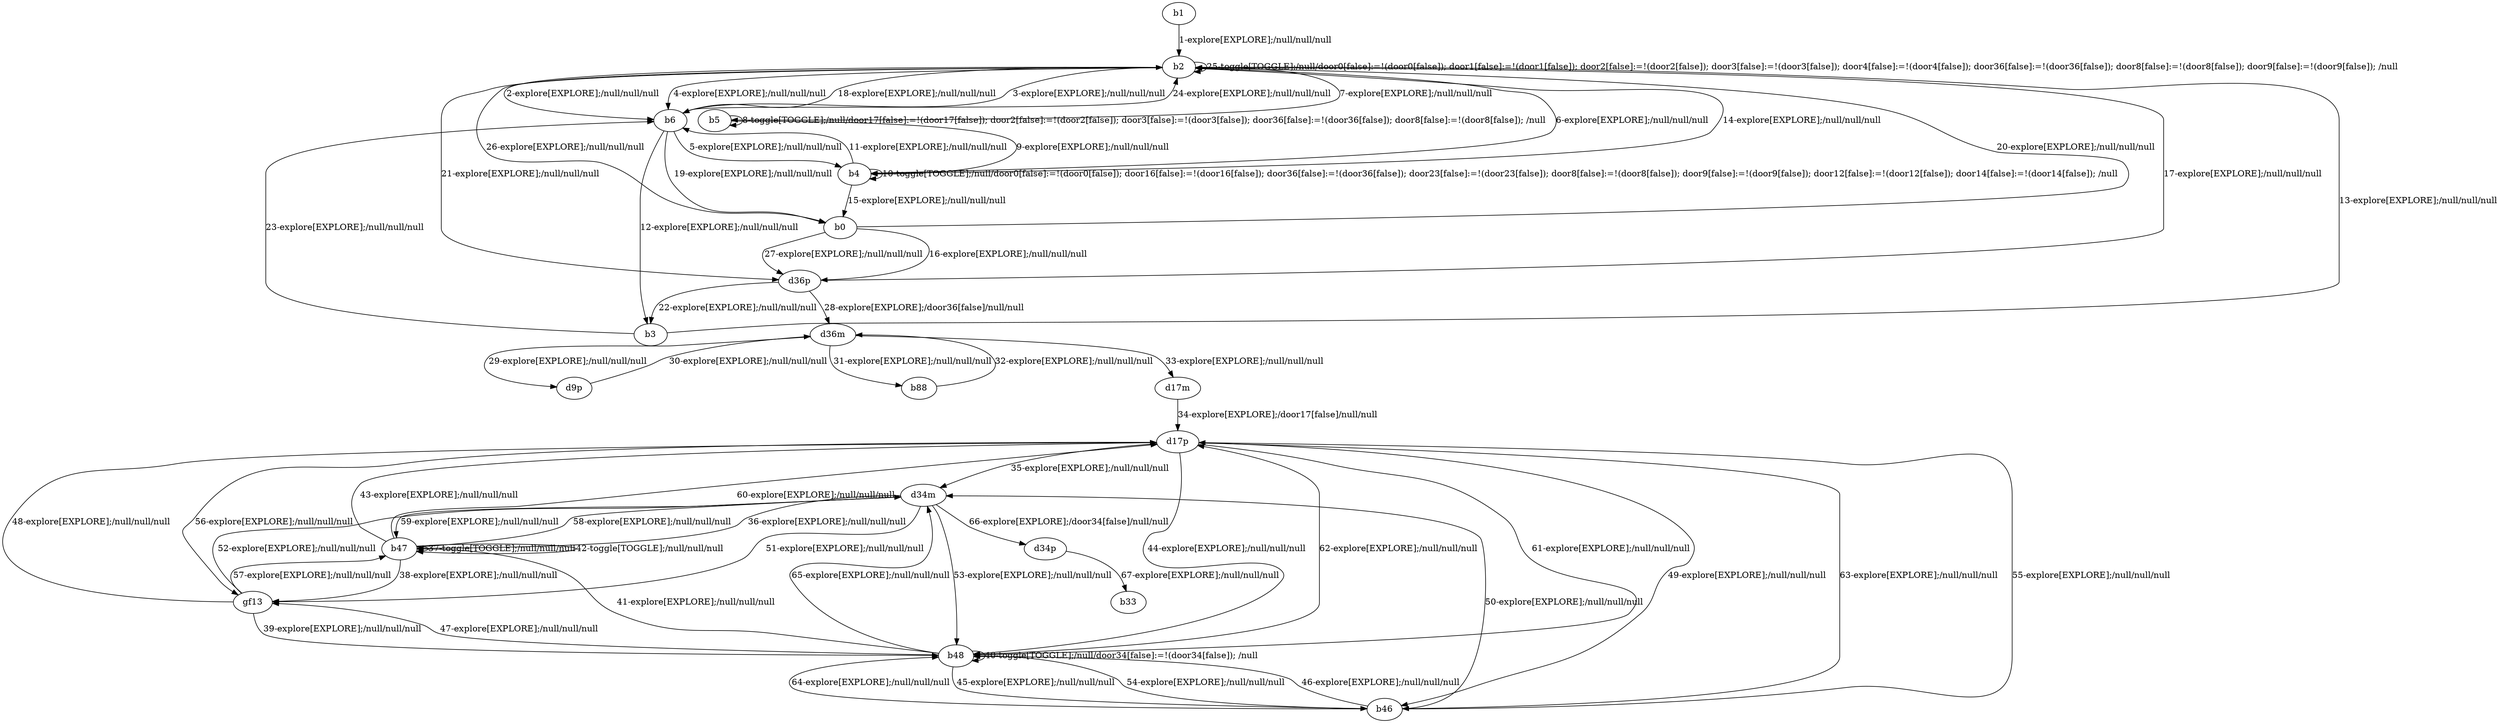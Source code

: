 # Total number of goals covered by this test: 1
# b47 --> gf13

digraph g {
"b1" -> "b2" [label = "1-explore[EXPLORE];/null/null/null"];
"b2" -> "b6" [label = "2-explore[EXPLORE];/null/null/null"];
"b6" -> "b2" [label = "3-explore[EXPLORE];/null/null/null"];
"b2" -> "b6" [label = "4-explore[EXPLORE];/null/null/null"];
"b6" -> "b4" [label = "5-explore[EXPLORE];/null/null/null"];
"b4" -> "b2" [label = "6-explore[EXPLORE];/null/null/null"];
"b2" -> "b5" [label = "7-explore[EXPLORE];/null/null/null"];
"b5" -> "b5" [label = "8-toggle[TOGGLE];/null/door17[false]:=!(door17[false]); door2[false]:=!(door2[false]); door3[false]:=!(door3[false]); door36[false]:=!(door36[false]); door8[false]:=!(door8[false]); /null"];
"b5" -> "b4" [label = "9-explore[EXPLORE];/null/null/null"];
"b4" -> "b4" [label = "10-toggle[TOGGLE];/null/door0[false]:=!(door0[false]); door16[false]:=!(door16[false]); door36[false]:=!(door36[false]); door23[false]:=!(door23[false]); door8[false]:=!(door8[false]); door9[false]:=!(door9[false]); door12[false]:=!(door12[false]); door14[false]:=!(door14[false]); /null"];
"b4" -> "b6" [label = "11-explore[EXPLORE];/null/null/null"];
"b6" -> "b3" [label = "12-explore[EXPLORE];/null/null/null"];
"b3" -> "b2" [label = "13-explore[EXPLORE];/null/null/null"];
"b2" -> "b4" [label = "14-explore[EXPLORE];/null/null/null"];
"b4" -> "b0" [label = "15-explore[EXPLORE];/null/null/null"];
"b0" -> "d36p" [label = "16-explore[EXPLORE];/null/null/null"];
"d36p" -> "b2" [label = "17-explore[EXPLORE];/null/null/null"];
"b2" -> "b6" [label = "18-explore[EXPLORE];/null/null/null"];
"b6" -> "b0" [label = "19-explore[EXPLORE];/null/null/null"];
"b0" -> "b2" [label = "20-explore[EXPLORE];/null/null/null"];
"b2" -> "d36p" [label = "21-explore[EXPLORE];/null/null/null"];
"d36p" -> "b3" [label = "22-explore[EXPLORE];/null/null/null"];
"b3" -> "b6" [label = "23-explore[EXPLORE];/null/null/null"];
"b6" -> "b2" [label = "24-explore[EXPLORE];/null/null/null"];
"b2" -> "b2" [label = "25-toggle[TOGGLE];/null/door0[false]:=!(door0[false]); door1[false]:=!(door1[false]); door2[false]:=!(door2[false]); door3[false]:=!(door3[false]); door4[false]:=!(door4[false]); door36[false]:=!(door36[false]); door8[false]:=!(door8[false]); door9[false]:=!(door9[false]); /null"];
"b2" -> "b0" [label = "26-explore[EXPLORE];/null/null/null"];
"b0" -> "d36p" [label = "27-explore[EXPLORE];/null/null/null"];
"d36p" -> "d36m" [label = "28-explore[EXPLORE];/door36[false]/null/null"];
"d36m" -> "d9p" [label = "29-explore[EXPLORE];/null/null/null"];
"d9p" -> "d36m" [label = "30-explore[EXPLORE];/null/null/null"];
"d36m" -> "b88" [label = "31-explore[EXPLORE];/null/null/null"];
"b88" -> "d36m" [label = "32-explore[EXPLORE];/null/null/null"];
"d36m" -> "d17m" [label = "33-explore[EXPLORE];/null/null/null"];
"d17m" -> "d17p" [label = "34-explore[EXPLORE];/door17[false]/null/null"];
"d17p" -> "d34m" [label = "35-explore[EXPLORE];/null/null/null"];
"d34m" -> "b47" [label = "36-explore[EXPLORE];/null/null/null"];
"b47" -> "b47" [label = "37-toggle[TOGGLE];/null/null/null"];
"b47" -> "gf13" [label = "38-explore[EXPLORE];/null/null/null"];
"gf13" -> "b48" [label = "39-explore[EXPLORE];/null/null/null"];
"b48" -> "b48" [label = "40-toggle[TOGGLE];/null/door34[false]:=!(door34[false]); /null"];
"b48" -> "b47" [label = "41-explore[EXPLORE];/null/null/null"];
"b47" -> "b47" [label = "42-toggle[TOGGLE];/null/null/null"];
"b47" -> "d17p" [label = "43-explore[EXPLORE];/null/null/null"];
"d17p" -> "b48" [label = "44-explore[EXPLORE];/null/null/null"];
"b48" -> "b46" [label = "45-explore[EXPLORE];/null/null/null"];
"b46" -> "b48" [label = "46-explore[EXPLORE];/null/null/null"];
"b48" -> "gf13" [label = "47-explore[EXPLORE];/null/null/null"];
"gf13" -> "d17p" [label = "48-explore[EXPLORE];/null/null/null"];
"d17p" -> "b46" [label = "49-explore[EXPLORE];/null/null/null"];
"b46" -> "d34m" [label = "50-explore[EXPLORE];/null/null/null"];
"d34m" -> "gf13" [label = "51-explore[EXPLORE];/null/null/null"];
"gf13" -> "d34m" [label = "52-explore[EXPLORE];/null/null/null"];
"d34m" -> "b48" [label = "53-explore[EXPLORE];/null/null/null"];
"b48" -> "b46" [label = "54-explore[EXPLORE];/null/null/null"];
"b46" -> "d17p" [label = "55-explore[EXPLORE];/null/null/null"];
"d17p" -> "gf13" [label = "56-explore[EXPLORE];/null/null/null"];
"gf13" -> "b47" [label = "57-explore[EXPLORE];/null/null/null"];
"b47" -> "d34m" [label = "58-explore[EXPLORE];/null/null/null"];
"d34m" -> "b47" [label = "59-explore[EXPLORE];/null/null/null"];
"b47" -> "d17p" [label = "60-explore[EXPLORE];/null/null/null"];
"d17p" -> "b48" [label = "61-explore[EXPLORE];/null/null/null"];
"b48" -> "d17p" [label = "62-explore[EXPLORE];/null/null/null"];
"d17p" -> "b46" [label = "63-explore[EXPLORE];/null/null/null"];
"b46" -> "b48" [label = "64-explore[EXPLORE];/null/null/null"];
"b48" -> "d34m" [label = "65-explore[EXPLORE];/null/null/null"];
"d34m" -> "d34p" [label = "66-explore[EXPLORE];/door34[false]/null/null"];
"d34p" -> "b33" [label = "67-explore[EXPLORE];/null/null/null"];
}